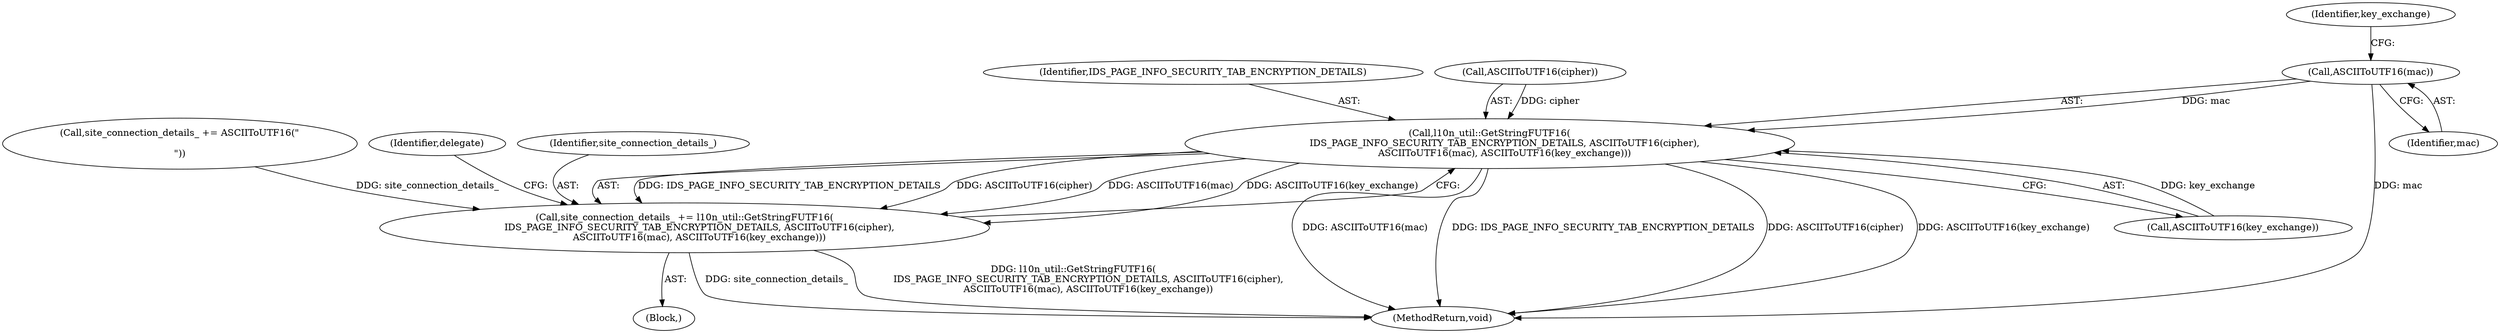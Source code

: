digraph "0_Chrome_7cde8513c12a6e8ec5d1d1eb1cfd078d9adad3ef@pointer" {
"1000607" [label="(Call,ASCIIToUTF16(mac))"];
"1000603" [label="(Call,l10n_util::GetStringFUTF16(\n          IDS_PAGE_INFO_SECURITY_TAB_ENCRYPTION_DETAILS, ASCIIToUTF16(cipher),\n          ASCIIToUTF16(mac), ASCIIToUTF16(key_exchange)))"];
"1000601" [label="(Call,site_connection_details_ += l10n_util::GetStringFUTF16(\n          IDS_PAGE_INFO_SECURITY_TAB_ENCRYPTION_DETAILS, ASCIIToUTF16(cipher),\n          ASCIIToUTF16(mac), ASCIIToUTF16(key_exchange)))"];
"1000628" [label="(MethodReturn,void)"];
"1000608" [label="(Identifier,mac)"];
"1000600" [label="(Block,)"];
"1000604" [label="(Identifier,IDS_PAGE_INFO_SECURITY_TAB_ENCRYPTION_DETAILS)"];
"1000567" [label="(Call,site_connection_details_ += ASCIIToUTF16(\"\n\n\"))"];
"1000605" [label="(Call,ASCIIToUTF16(cipher))"];
"1000601" [label="(Call,site_connection_details_ += l10n_util::GetStringFUTF16(\n          IDS_PAGE_INFO_SECURITY_TAB_ENCRYPTION_DETAILS, ASCIIToUTF16(cipher),\n          ASCIIToUTF16(mac), ASCIIToUTF16(key_exchange)))"];
"1000607" [label="(Call,ASCIIToUTF16(mac))"];
"1000613" [label="(Identifier,delegate)"];
"1000602" [label="(Identifier,site_connection_details_)"];
"1000609" [label="(Call,ASCIIToUTF16(key_exchange))"];
"1000610" [label="(Identifier,key_exchange)"];
"1000603" [label="(Call,l10n_util::GetStringFUTF16(\n          IDS_PAGE_INFO_SECURITY_TAB_ENCRYPTION_DETAILS, ASCIIToUTF16(cipher),\n          ASCIIToUTF16(mac), ASCIIToUTF16(key_exchange)))"];
"1000607" -> "1000603"  [label="AST: "];
"1000607" -> "1000608"  [label="CFG: "];
"1000608" -> "1000607"  [label="AST: "];
"1000610" -> "1000607"  [label="CFG: "];
"1000607" -> "1000628"  [label="DDG: mac"];
"1000607" -> "1000603"  [label="DDG: mac"];
"1000603" -> "1000601"  [label="AST: "];
"1000603" -> "1000609"  [label="CFG: "];
"1000604" -> "1000603"  [label="AST: "];
"1000605" -> "1000603"  [label="AST: "];
"1000609" -> "1000603"  [label="AST: "];
"1000601" -> "1000603"  [label="CFG: "];
"1000603" -> "1000628"  [label="DDG: ASCIIToUTF16(mac)"];
"1000603" -> "1000628"  [label="DDG: IDS_PAGE_INFO_SECURITY_TAB_ENCRYPTION_DETAILS"];
"1000603" -> "1000628"  [label="DDG: ASCIIToUTF16(cipher)"];
"1000603" -> "1000628"  [label="DDG: ASCIIToUTF16(key_exchange)"];
"1000603" -> "1000601"  [label="DDG: IDS_PAGE_INFO_SECURITY_TAB_ENCRYPTION_DETAILS"];
"1000603" -> "1000601"  [label="DDG: ASCIIToUTF16(cipher)"];
"1000603" -> "1000601"  [label="DDG: ASCIIToUTF16(mac)"];
"1000603" -> "1000601"  [label="DDG: ASCIIToUTF16(key_exchange)"];
"1000605" -> "1000603"  [label="DDG: cipher"];
"1000609" -> "1000603"  [label="DDG: key_exchange"];
"1000601" -> "1000600"  [label="AST: "];
"1000602" -> "1000601"  [label="AST: "];
"1000613" -> "1000601"  [label="CFG: "];
"1000601" -> "1000628"  [label="DDG: site_connection_details_"];
"1000601" -> "1000628"  [label="DDG: l10n_util::GetStringFUTF16(\n          IDS_PAGE_INFO_SECURITY_TAB_ENCRYPTION_DETAILS, ASCIIToUTF16(cipher),\n          ASCIIToUTF16(mac), ASCIIToUTF16(key_exchange))"];
"1000567" -> "1000601"  [label="DDG: site_connection_details_"];
}
